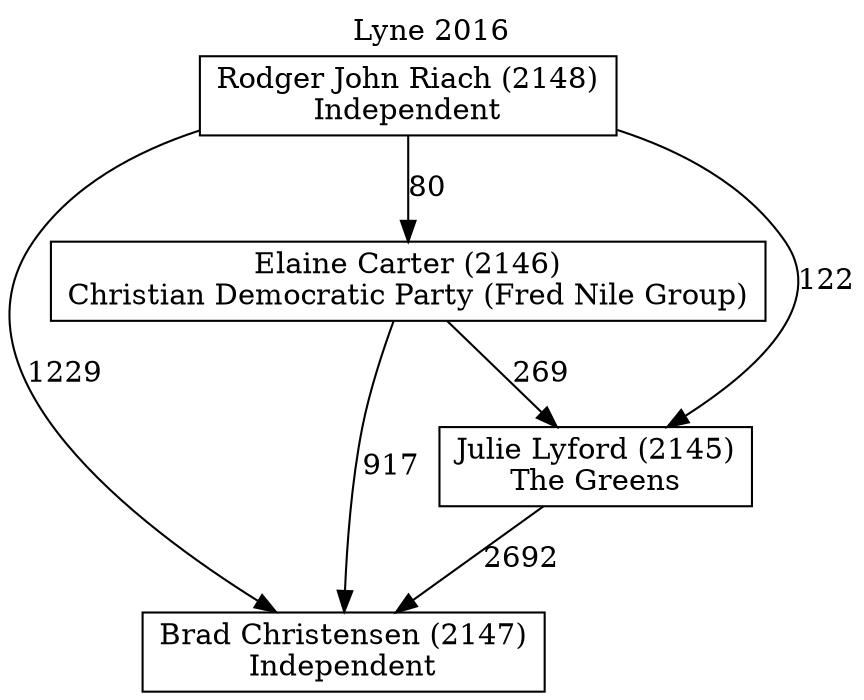 // House preference flow
digraph "Brad Christensen (2147)_Lyne_2016" {
	graph [label="Lyne 2016" labelloc=t mclimit=10]
	node [shape=box]
	"Elaine Carter (2146)" [label="Elaine Carter (2146)
Christian Democratic Party (Fred Nile Group)"]
	"Brad Christensen (2147)" [label="Brad Christensen (2147)
Independent"]
	"Julie Lyford (2145)" [label="Julie Lyford (2145)
The Greens"]
	"Rodger John Riach (2148)" [label="Rodger John Riach (2148)
Independent"]
	"Julie Lyford (2145)" -> "Brad Christensen (2147)" [label=2692]
	"Rodger John Riach (2148)" -> "Julie Lyford (2145)" [label=122]
	"Rodger John Riach (2148)" -> "Elaine Carter (2146)" [label=80]
	"Elaine Carter (2146)" -> "Julie Lyford (2145)" [label=269]
	"Elaine Carter (2146)" -> "Brad Christensen (2147)" [label=917]
	"Rodger John Riach (2148)" -> "Brad Christensen (2147)" [label=1229]
}
